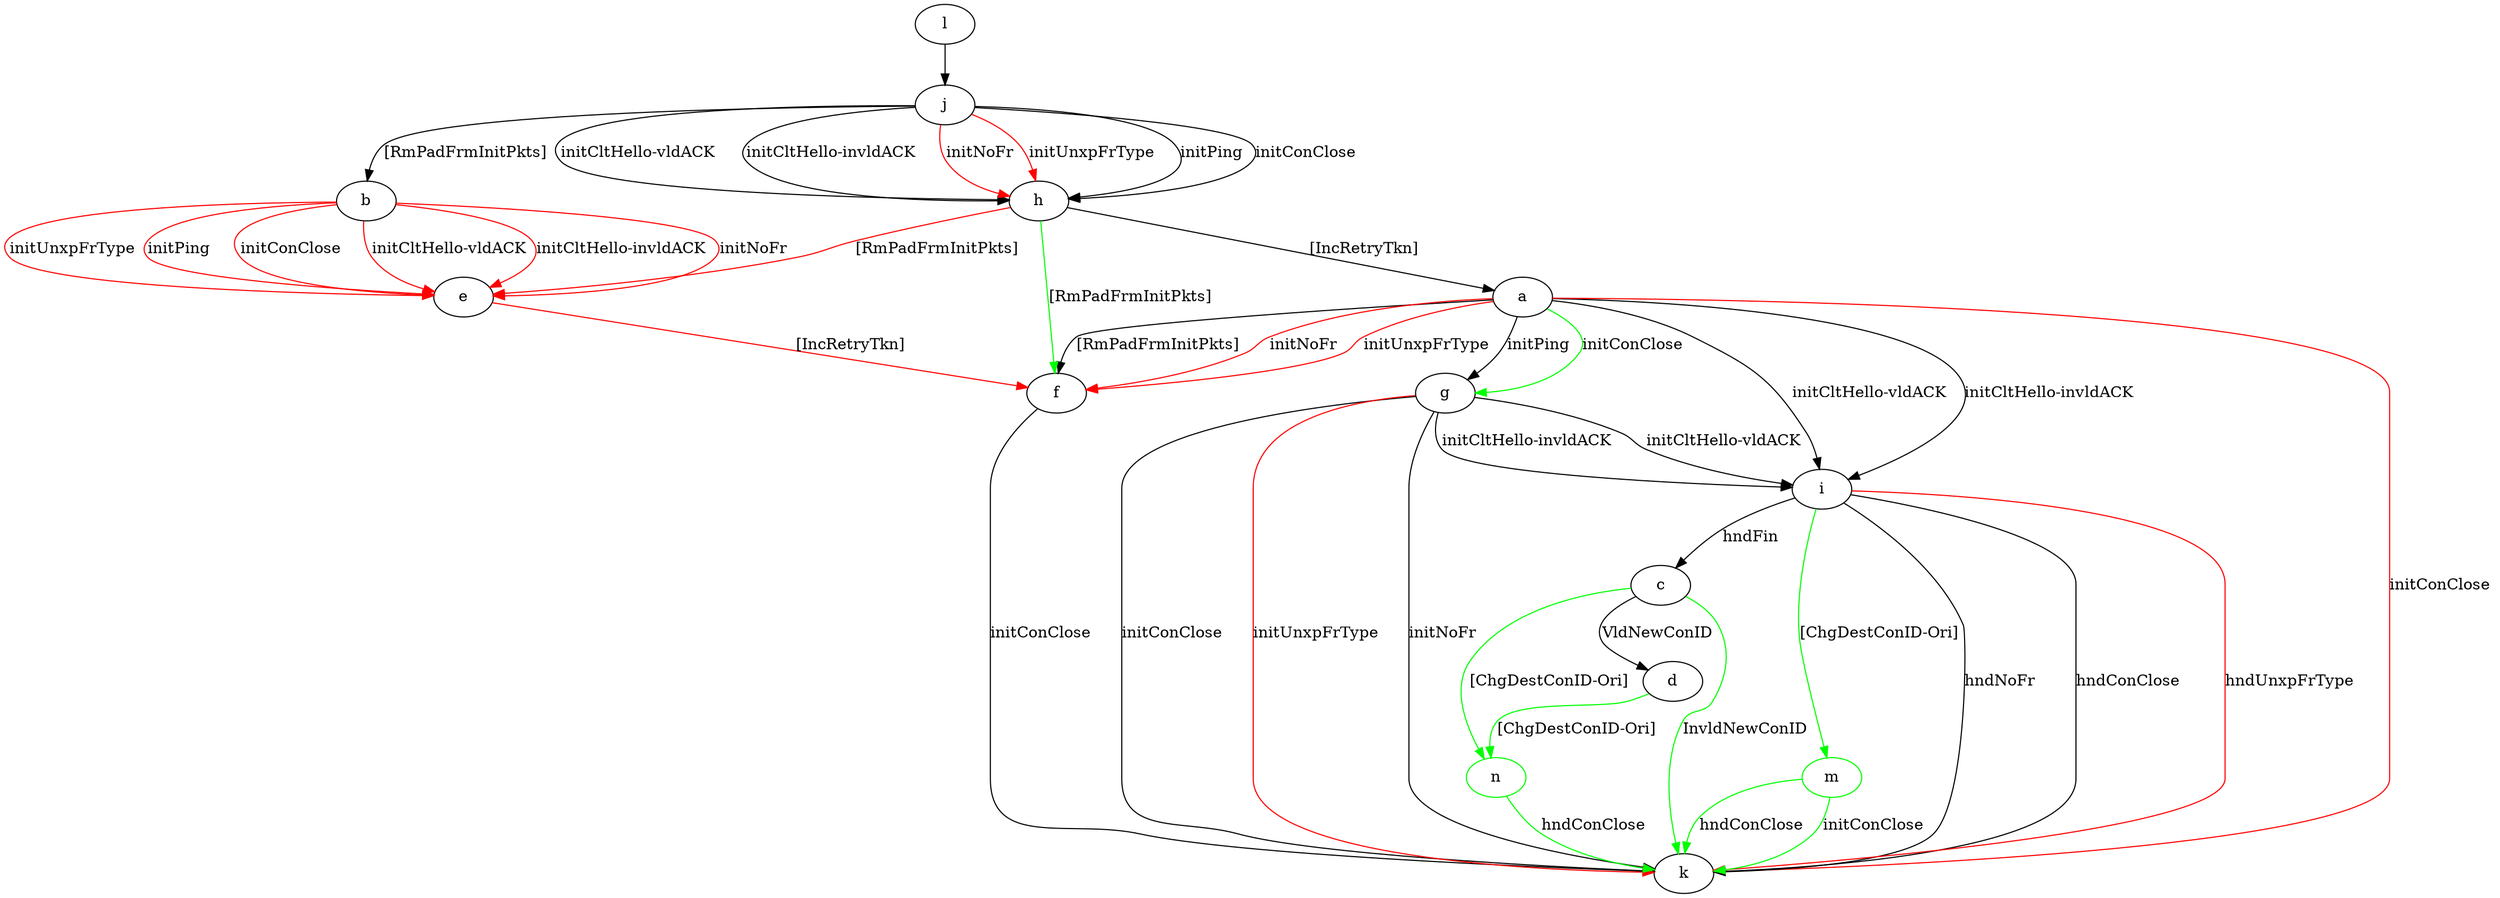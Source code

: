 digraph "" {
	a -> f	[key=0,
		label="[RmPadFrmInitPkts] "];
	a -> f	[key=1,
		color=red,
		label="initNoFr "];
	a -> f	[key=2,
		color=red,
		label="initUnxpFrType "];
	a -> g	[key=0,
		label="initPing "];
	a -> g	[key=1,
		color=green,
		label="initConClose "];
	a -> i	[key=0,
		label="initCltHello-vldACK "];
	a -> i	[key=1,
		label="initCltHello-invldACK "];
	a -> k	[key=0,
		color=red,
		label="initConClose "];
	b -> e	[key=0,
		color=red,
		label="initPing "];
	b -> e	[key=1,
		color=red,
		label="initConClose "];
	b -> e	[key=2,
		color=red,
		label="initCltHello-vldACK "];
	b -> e	[key=3,
		color=red,
		label="initCltHello-invldACK "];
	b -> e	[key=4,
		color=red,
		label="initNoFr "];
	b -> e	[key=5,
		color=red,
		label="initUnxpFrType "];
	c -> d	[key=0,
		label="VldNewConID "];
	c -> k	[key=0,
		color=green,
		label="InvldNewConID "];
	n	[color=green];
	c -> n	[key=0,
		color=green,
		label="[ChgDestConID-Ori] "];
	d -> n	[key=0,
		color=green,
		label="[ChgDestConID-Ori] "];
	e -> f	[key=0,
		color=red,
		label="[IncRetryTkn] "];
	f -> k	[key=0,
		label="initConClose "];
	g -> i	[key=0,
		label="initCltHello-vldACK "];
	g -> i	[key=1,
		label="initCltHello-invldACK "];
	g -> k	[key=0,
		label="initConClose "];
	g -> k	[key=1,
		label="initNoFr "];
	g -> k	[key=2,
		color=red,
		label="initUnxpFrType "];
	h -> a	[key=0,
		label="[IncRetryTkn] "];
	h -> e	[key=0,
		color=red,
		label="[RmPadFrmInitPkts] "];
	h -> f	[key=0,
		color=green,
		label="[RmPadFrmInitPkts] "];
	i -> c	[key=0,
		label="hndFin "];
	i -> k	[key=0,
		label="hndNoFr "];
	i -> k	[key=1,
		label="hndConClose "];
	i -> k	[key=2,
		color=red,
		label="hndUnxpFrType "];
	m	[color=green];
	i -> m	[key=0,
		color=green,
		label="[ChgDestConID-Ori] "];
	j -> b	[key=0,
		label="[RmPadFrmInitPkts] "];
	j -> h	[key=0,
		label="initPing "];
	j -> h	[key=1,
		label="initConClose "];
	j -> h	[key=2,
		label="initCltHello-vldACK "];
	j -> h	[key=3,
		label="initCltHello-invldACK "];
	j -> h	[key=4,
		color=red,
		label="initNoFr "];
	j -> h	[key=5,
		color=red,
		label="initUnxpFrType "];
	l -> j	[key=0];
	m -> k	[key=0,
		color=green,
		label="initConClose "];
	m -> k	[key=1,
		color=green,
		label="hndConClose "];
	n -> k	[key=0,
		color=green,
		label="hndConClose "];
}
